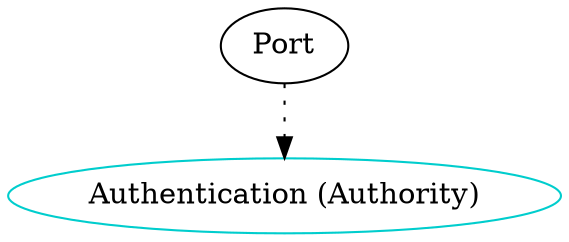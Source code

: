 digraph authority {

    Port -> Authority [style="dotted"];

    /* definitions for each type component */
	Authority 	    [shape=oval, color=cyan3, label="Authentication (Authority)"];
}

/* dot -Tpng sample.dot -o sample.png */
